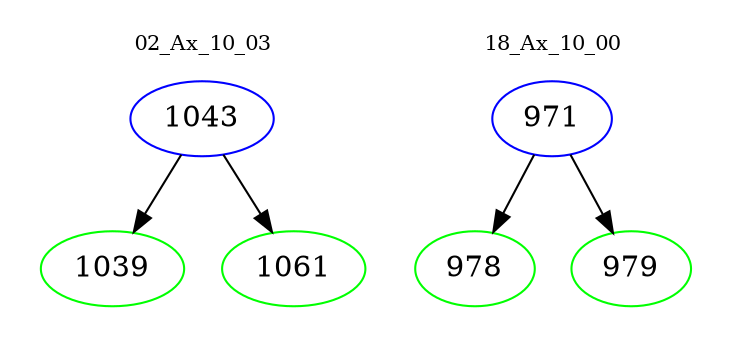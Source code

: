 digraph{
subgraph cluster_0 {
color = white
label = "02_Ax_10_03";
fontsize=10;
T0_1043 [label="1043", color="blue"]
T0_1043 -> T0_1039 [color="black"]
T0_1039 [label="1039", color="green"]
T0_1043 -> T0_1061 [color="black"]
T0_1061 [label="1061", color="green"]
}
subgraph cluster_1 {
color = white
label = "18_Ax_10_00";
fontsize=10;
T1_971 [label="971", color="blue"]
T1_971 -> T1_978 [color="black"]
T1_978 [label="978", color="green"]
T1_971 -> T1_979 [color="black"]
T1_979 [label="979", color="green"]
}
}
